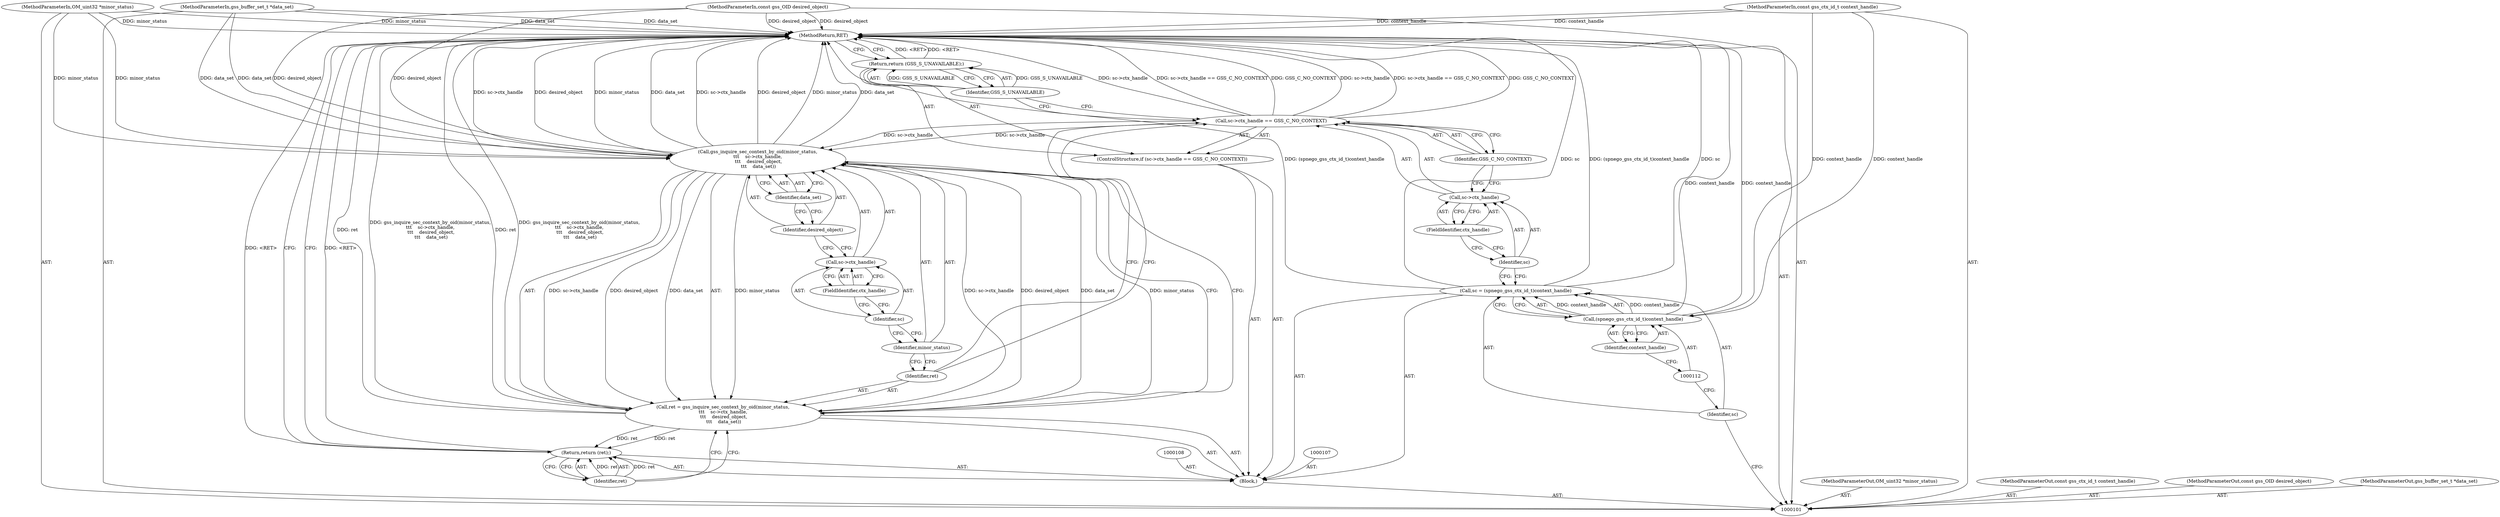 digraph "0_krb5_b51b33f2bc5d1497ddf5bd107f791c101695000d_14" {
"1000133" [label="(MethodReturn,RET)"];
"1000114" [label="(ControlStructure,if (sc->ctx_handle == GSS_C_NO_CONTEXT))"];
"1000119" [label="(Identifier,GSS_C_NO_CONTEXT)"];
"1000115" [label="(Call,sc->ctx_handle == GSS_C_NO_CONTEXT)"];
"1000116" [label="(Call,sc->ctx_handle)"];
"1000117" [label="(Identifier,sc)"];
"1000118" [label="(FieldIdentifier,ctx_handle)"];
"1000121" [label="(Identifier,GSS_S_UNAVAILABLE)"];
"1000120" [label="(Return,return (GSS_S_UNAVAILABLE);)"];
"1000122" [label="(Call,ret = gss_inquire_sec_context_by_oid(minor_status,\n\t\t\t    sc->ctx_handle,\n \t\t\t    desired_object,\n \t\t\t    data_set))"];
"1000123" [label="(Identifier,ret)"];
"1000125" [label="(Identifier,minor_status)"];
"1000124" [label="(Call,gss_inquire_sec_context_by_oid(minor_status,\n\t\t\t    sc->ctx_handle,\n \t\t\t    desired_object,\n \t\t\t    data_set))"];
"1000128" [label="(FieldIdentifier,ctx_handle)"];
"1000126" [label="(Call,sc->ctx_handle)"];
"1000127" [label="(Identifier,sc)"];
"1000129" [label="(Identifier,desired_object)"];
"1000130" [label="(Identifier,data_set)"];
"1000132" [label="(Identifier,ret)"];
"1000131" [label="(Return,return (ret);)"];
"1000102" [label="(MethodParameterIn,OM_uint32 *minor_status)"];
"1000171" [label="(MethodParameterOut,OM_uint32 *minor_status)"];
"1000103" [label="(MethodParameterIn,const gss_ctx_id_t context_handle)"];
"1000172" [label="(MethodParameterOut,const gss_ctx_id_t context_handle)"];
"1000104" [label="(MethodParameterIn,const gss_OID desired_object)"];
"1000173" [label="(MethodParameterOut,const gss_OID desired_object)"];
"1000105" [label="(MethodParameterIn,gss_buffer_set_t *data_set)"];
"1000174" [label="(MethodParameterOut,gss_buffer_set_t *data_set)"];
"1000106" [label="(Block,)"];
"1000109" [label="(Call,sc = (spnego_gss_ctx_id_t)context_handle)"];
"1000110" [label="(Identifier,sc)"];
"1000111" [label="(Call,(spnego_gss_ctx_id_t)context_handle)"];
"1000113" [label="(Identifier,context_handle)"];
"1000133" -> "1000101"  [label="AST: "];
"1000133" -> "1000120"  [label="CFG: "];
"1000133" -> "1000131"  [label="CFG: "];
"1000120" -> "1000133"  [label="DDG: <RET>"];
"1000124" -> "1000133"  [label="DDG: minor_status"];
"1000124" -> "1000133"  [label="DDG: data_set"];
"1000124" -> "1000133"  [label="DDG: sc->ctx_handle"];
"1000124" -> "1000133"  [label="DDG: desired_object"];
"1000104" -> "1000133"  [label="DDG: desired_object"];
"1000105" -> "1000133"  [label="DDG: data_set"];
"1000122" -> "1000133"  [label="DDG: ret"];
"1000122" -> "1000133"  [label="DDG: gss_inquire_sec_context_by_oid(minor_status,\n\t\t\t    sc->ctx_handle,\n \t\t\t    desired_object,\n \t\t\t    data_set)"];
"1000115" -> "1000133"  [label="DDG: sc->ctx_handle == GSS_C_NO_CONTEXT"];
"1000115" -> "1000133"  [label="DDG: GSS_C_NO_CONTEXT"];
"1000115" -> "1000133"  [label="DDG: sc->ctx_handle"];
"1000102" -> "1000133"  [label="DDG: minor_status"];
"1000103" -> "1000133"  [label="DDG: context_handle"];
"1000111" -> "1000133"  [label="DDG: context_handle"];
"1000109" -> "1000133"  [label="DDG: sc"];
"1000109" -> "1000133"  [label="DDG: (spnego_gss_ctx_id_t)context_handle"];
"1000131" -> "1000133"  [label="DDG: <RET>"];
"1000114" -> "1000106"  [label="AST: "];
"1000115" -> "1000114"  [label="AST: "];
"1000120" -> "1000114"  [label="AST: "];
"1000119" -> "1000115"  [label="AST: "];
"1000119" -> "1000116"  [label="CFG: "];
"1000115" -> "1000119"  [label="CFG: "];
"1000115" -> "1000114"  [label="AST: "];
"1000115" -> "1000119"  [label="CFG: "];
"1000116" -> "1000115"  [label="AST: "];
"1000119" -> "1000115"  [label="AST: "];
"1000121" -> "1000115"  [label="CFG: "];
"1000123" -> "1000115"  [label="CFG: "];
"1000115" -> "1000133"  [label="DDG: sc->ctx_handle == GSS_C_NO_CONTEXT"];
"1000115" -> "1000133"  [label="DDG: GSS_C_NO_CONTEXT"];
"1000115" -> "1000133"  [label="DDG: sc->ctx_handle"];
"1000115" -> "1000124"  [label="DDG: sc->ctx_handle"];
"1000116" -> "1000115"  [label="AST: "];
"1000116" -> "1000118"  [label="CFG: "];
"1000117" -> "1000116"  [label="AST: "];
"1000118" -> "1000116"  [label="AST: "];
"1000119" -> "1000116"  [label="CFG: "];
"1000117" -> "1000116"  [label="AST: "];
"1000117" -> "1000109"  [label="CFG: "];
"1000118" -> "1000117"  [label="CFG: "];
"1000118" -> "1000116"  [label="AST: "];
"1000118" -> "1000117"  [label="CFG: "];
"1000116" -> "1000118"  [label="CFG: "];
"1000121" -> "1000120"  [label="AST: "];
"1000121" -> "1000115"  [label="CFG: "];
"1000120" -> "1000121"  [label="CFG: "];
"1000121" -> "1000120"  [label="DDG: GSS_S_UNAVAILABLE"];
"1000120" -> "1000114"  [label="AST: "];
"1000120" -> "1000121"  [label="CFG: "];
"1000121" -> "1000120"  [label="AST: "];
"1000133" -> "1000120"  [label="CFG: "];
"1000120" -> "1000133"  [label="DDG: <RET>"];
"1000121" -> "1000120"  [label="DDG: GSS_S_UNAVAILABLE"];
"1000122" -> "1000106"  [label="AST: "];
"1000122" -> "1000124"  [label="CFG: "];
"1000123" -> "1000122"  [label="AST: "];
"1000124" -> "1000122"  [label="AST: "];
"1000132" -> "1000122"  [label="CFG: "];
"1000122" -> "1000133"  [label="DDG: ret"];
"1000122" -> "1000133"  [label="DDG: gss_inquire_sec_context_by_oid(minor_status,\n\t\t\t    sc->ctx_handle,\n \t\t\t    desired_object,\n \t\t\t    data_set)"];
"1000124" -> "1000122"  [label="DDG: minor_status"];
"1000124" -> "1000122"  [label="DDG: sc->ctx_handle"];
"1000124" -> "1000122"  [label="DDG: desired_object"];
"1000124" -> "1000122"  [label="DDG: data_set"];
"1000122" -> "1000131"  [label="DDG: ret"];
"1000123" -> "1000122"  [label="AST: "];
"1000123" -> "1000115"  [label="CFG: "];
"1000125" -> "1000123"  [label="CFG: "];
"1000125" -> "1000124"  [label="AST: "];
"1000125" -> "1000123"  [label="CFG: "];
"1000127" -> "1000125"  [label="CFG: "];
"1000124" -> "1000122"  [label="AST: "];
"1000124" -> "1000130"  [label="CFG: "];
"1000125" -> "1000124"  [label="AST: "];
"1000126" -> "1000124"  [label="AST: "];
"1000129" -> "1000124"  [label="AST: "];
"1000130" -> "1000124"  [label="AST: "];
"1000122" -> "1000124"  [label="CFG: "];
"1000124" -> "1000133"  [label="DDG: minor_status"];
"1000124" -> "1000133"  [label="DDG: data_set"];
"1000124" -> "1000133"  [label="DDG: sc->ctx_handle"];
"1000124" -> "1000133"  [label="DDG: desired_object"];
"1000124" -> "1000122"  [label="DDG: minor_status"];
"1000124" -> "1000122"  [label="DDG: sc->ctx_handle"];
"1000124" -> "1000122"  [label="DDG: desired_object"];
"1000124" -> "1000122"  [label="DDG: data_set"];
"1000102" -> "1000124"  [label="DDG: minor_status"];
"1000115" -> "1000124"  [label="DDG: sc->ctx_handle"];
"1000104" -> "1000124"  [label="DDG: desired_object"];
"1000105" -> "1000124"  [label="DDG: data_set"];
"1000128" -> "1000126"  [label="AST: "];
"1000128" -> "1000127"  [label="CFG: "];
"1000126" -> "1000128"  [label="CFG: "];
"1000126" -> "1000124"  [label="AST: "];
"1000126" -> "1000128"  [label="CFG: "];
"1000127" -> "1000126"  [label="AST: "];
"1000128" -> "1000126"  [label="AST: "];
"1000129" -> "1000126"  [label="CFG: "];
"1000127" -> "1000126"  [label="AST: "];
"1000127" -> "1000125"  [label="CFG: "];
"1000128" -> "1000127"  [label="CFG: "];
"1000129" -> "1000124"  [label="AST: "];
"1000129" -> "1000126"  [label="CFG: "];
"1000130" -> "1000129"  [label="CFG: "];
"1000130" -> "1000124"  [label="AST: "];
"1000130" -> "1000129"  [label="CFG: "];
"1000124" -> "1000130"  [label="CFG: "];
"1000132" -> "1000131"  [label="AST: "];
"1000132" -> "1000122"  [label="CFG: "];
"1000131" -> "1000132"  [label="CFG: "];
"1000132" -> "1000131"  [label="DDG: ret"];
"1000131" -> "1000106"  [label="AST: "];
"1000131" -> "1000132"  [label="CFG: "];
"1000132" -> "1000131"  [label="AST: "];
"1000133" -> "1000131"  [label="CFG: "];
"1000131" -> "1000133"  [label="DDG: <RET>"];
"1000132" -> "1000131"  [label="DDG: ret"];
"1000122" -> "1000131"  [label="DDG: ret"];
"1000102" -> "1000101"  [label="AST: "];
"1000102" -> "1000133"  [label="DDG: minor_status"];
"1000102" -> "1000124"  [label="DDG: minor_status"];
"1000171" -> "1000101"  [label="AST: "];
"1000103" -> "1000101"  [label="AST: "];
"1000103" -> "1000133"  [label="DDG: context_handle"];
"1000103" -> "1000111"  [label="DDG: context_handle"];
"1000172" -> "1000101"  [label="AST: "];
"1000104" -> "1000101"  [label="AST: "];
"1000104" -> "1000133"  [label="DDG: desired_object"];
"1000104" -> "1000124"  [label="DDG: desired_object"];
"1000173" -> "1000101"  [label="AST: "];
"1000105" -> "1000101"  [label="AST: "];
"1000105" -> "1000133"  [label="DDG: data_set"];
"1000105" -> "1000124"  [label="DDG: data_set"];
"1000174" -> "1000101"  [label="AST: "];
"1000106" -> "1000101"  [label="AST: "];
"1000107" -> "1000106"  [label="AST: "];
"1000108" -> "1000106"  [label="AST: "];
"1000109" -> "1000106"  [label="AST: "];
"1000114" -> "1000106"  [label="AST: "];
"1000122" -> "1000106"  [label="AST: "];
"1000131" -> "1000106"  [label="AST: "];
"1000109" -> "1000106"  [label="AST: "];
"1000109" -> "1000111"  [label="CFG: "];
"1000110" -> "1000109"  [label="AST: "];
"1000111" -> "1000109"  [label="AST: "];
"1000117" -> "1000109"  [label="CFG: "];
"1000109" -> "1000133"  [label="DDG: sc"];
"1000109" -> "1000133"  [label="DDG: (spnego_gss_ctx_id_t)context_handle"];
"1000111" -> "1000109"  [label="DDG: context_handle"];
"1000110" -> "1000109"  [label="AST: "];
"1000110" -> "1000101"  [label="CFG: "];
"1000112" -> "1000110"  [label="CFG: "];
"1000111" -> "1000109"  [label="AST: "];
"1000111" -> "1000113"  [label="CFG: "];
"1000112" -> "1000111"  [label="AST: "];
"1000113" -> "1000111"  [label="AST: "];
"1000109" -> "1000111"  [label="CFG: "];
"1000111" -> "1000133"  [label="DDG: context_handle"];
"1000111" -> "1000109"  [label="DDG: context_handle"];
"1000103" -> "1000111"  [label="DDG: context_handle"];
"1000113" -> "1000111"  [label="AST: "];
"1000113" -> "1000112"  [label="CFG: "];
"1000111" -> "1000113"  [label="CFG: "];
}
